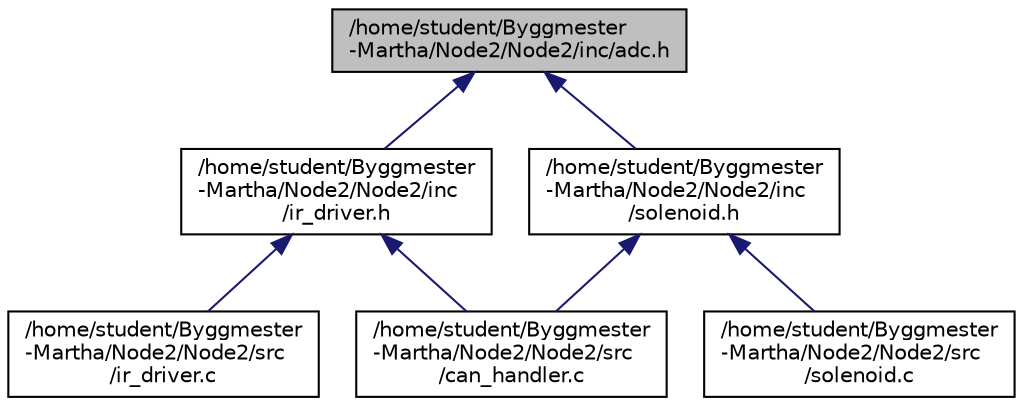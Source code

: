 digraph "/home/student/Byggmester-Martha/Node2/Node2/inc/adc.h"
{
  edge [fontname="Helvetica",fontsize="10",labelfontname="Helvetica",labelfontsize="10"];
  node [fontname="Helvetica",fontsize="10",shape=record];
  Node2 [label="/home/student/Byggmester\l-Martha/Node2/Node2/inc/adc.h",height=0.2,width=0.4,color="black", fillcolor="grey75", style="filled", fontcolor="black"];
  Node2 -> Node3 [dir="back",color="midnightblue",fontsize="10",style="solid",fontname="Helvetica"];
  Node3 [label="/home/student/Byggmester\l-Martha/Node2/Node2/inc\l/ir_driver.h",height=0.2,width=0.4,color="black", fillcolor="white", style="filled",URL="$ir__driver_8h.html",tooltip="Library for controlling IR. "];
  Node3 -> Node4 [dir="back",color="midnightblue",fontsize="10",style="solid",fontname="Helvetica"];
  Node4 [label="/home/student/Byggmester\l-Martha/Node2/Node2/src\l/can_handler.c",height=0.2,width=0.4,color="black", fillcolor="white", style="filled",URL="$can__handler_8c.html",tooltip="Implementation of can_handler library. "];
  Node3 -> Node5 [dir="back",color="midnightblue",fontsize="10",style="solid",fontname="Helvetica"];
  Node5 [label="/home/student/Byggmester\l-Martha/Node2/Node2/src\l/ir_driver.c",height=0.2,width=0.4,color="black", fillcolor="white", style="filled",URL="$ir__driver_8c.html",tooltip="Implementation of IR library. "];
  Node2 -> Node6 [dir="back",color="midnightblue",fontsize="10",style="solid",fontname="Helvetica"];
  Node6 [label="/home/student/Byggmester\l-Martha/Node2/Node2/inc\l/solenoid.h",height=0.2,width=0.4,color="black", fillcolor="white", style="filled",URL="$solenoid_8h.html",tooltip="Implementation of solenoid library. "];
  Node6 -> Node4 [dir="back",color="midnightblue",fontsize="10",style="solid",fontname="Helvetica"];
  Node6 -> Node7 [dir="back",color="midnightblue",fontsize="10",style="solid",fontname="Helvetica"];
  Node7 [label="/home/student/Byggmester\l-Martha/Node2/Node2/src\l/solenoid.c",height=0.2,width=0.4,color="black", fillcolor="white", style="filled",URL="$solenoid_8c.html",tooltip="Library for controlling the solenoid. "];
}
